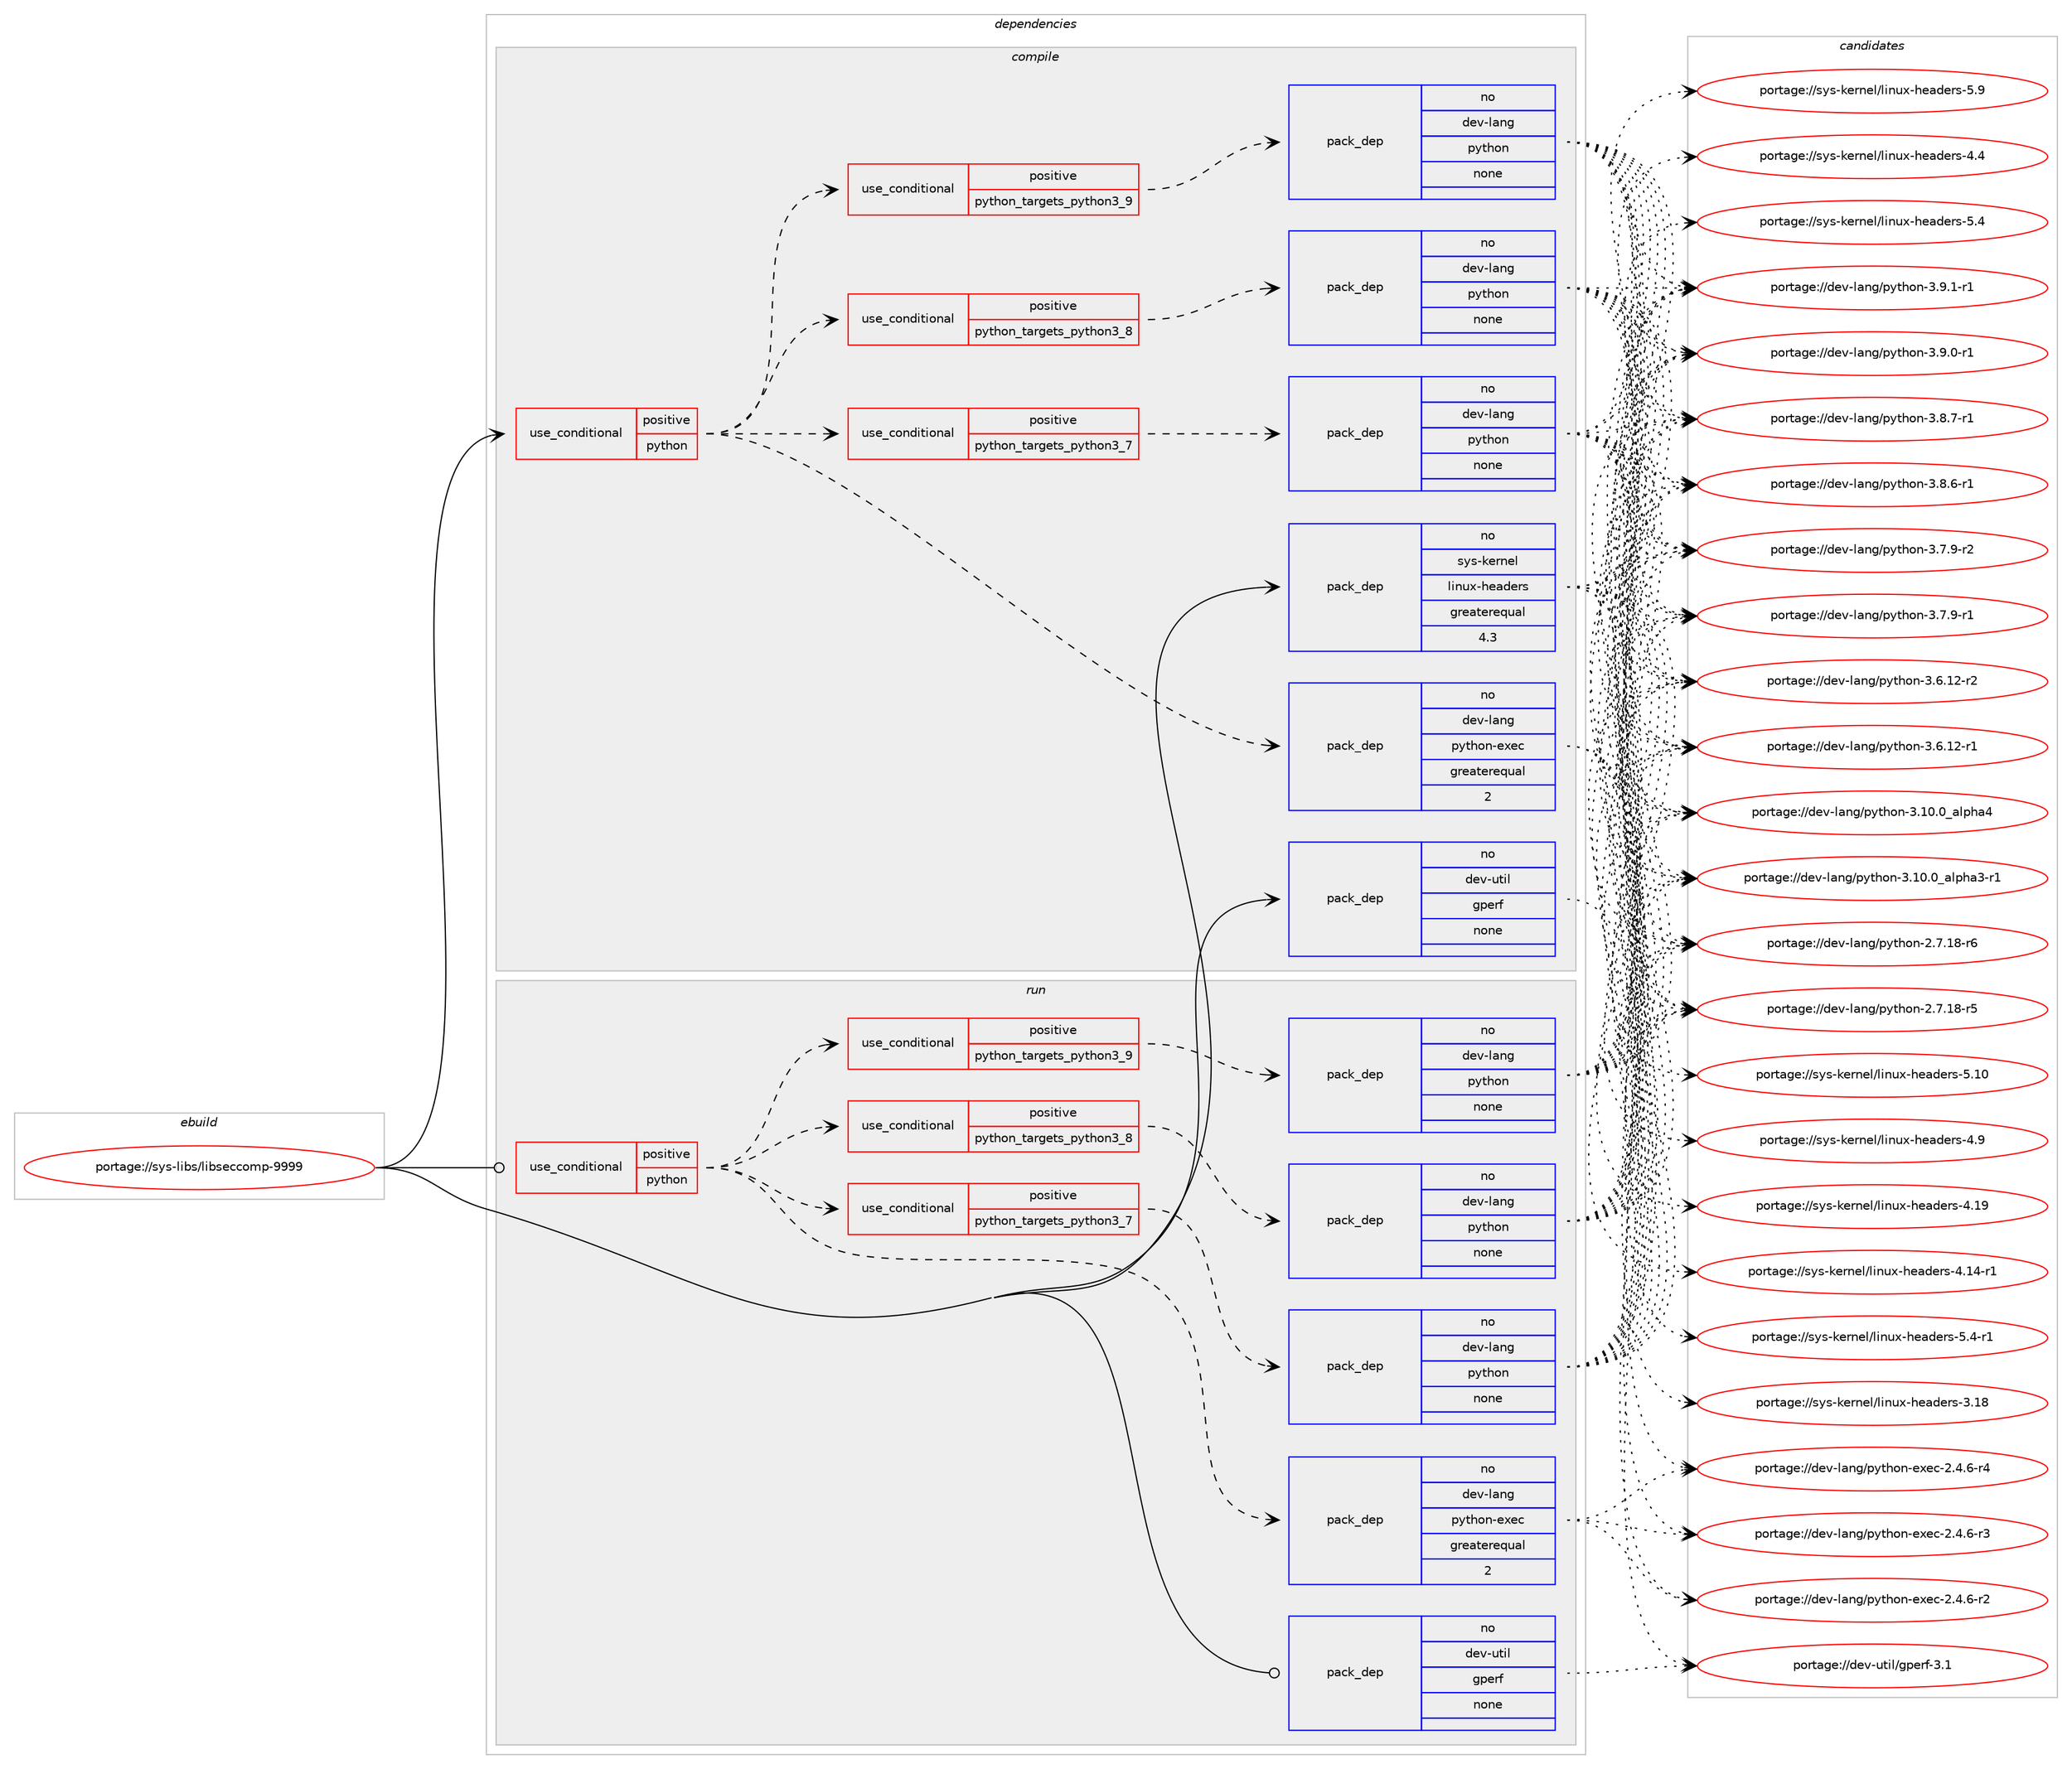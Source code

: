 digraph prolog {

# *************
# Graph options
# *************

newrank=true;
concentrate=true;
compound=true;
graph [rankdir=LR,fontname=Helvetica,fontsize=10,ranksep=1.5];#, ranksep=2.5, nodesep=0.2];
edge  [arrowhead=vee];
node  [fontname=Helvetica,fontsize=10];

# **********
# The ebuild
# **********

subgraph cluster_leftcol {
color=gray;
rank=same;
label=<<i>ebuild</i>>;
id [label="portage://sys-libs/libseccomp-9999", color=red, width=4, href="../sys-libs/libseccomp-9999.svg"];
}

# ****************
# The dependencies
# ****************

subgraph cluster_midcol {
color=gray;
label=<<i>dependencies</i>>;
subgraph cluster_compile {
fillcolor="#eeeeee";
style=filled;
label=<<i>compile</i>>;
subgraph cond1340 {
dependency5672 [label=<<TABLE BORDER="0" CELLBORDER="1" CELLSPACING="0" CELLPADDING="4"><TR><TD ROWSPAN="3" CELLPADDING="10">use_conditional</TD></TR><TR><TD>positive</TD></TR><TR><TD>python</TD></TR></TABLE>>, shape=none, color=red];
subgraph cond1341 {
dependency5673 [label=<<TABLE BORDER="0" CELLBORDER="1" CELLSPACING="0" CELLPADDING="4"><TR><TD ROWSPAN="3" CELLPADDING="10">use_conditional</TD></TR><TR><TD>positive</TD></TR><TR><TD>python_targets_python3_7</TD></TR></TABLE>>, shape=none, color=red];
subgraph pack4265 {
dependency5674 [label=<<TABLE BORDER="0" CELLBORDER="1" CELLSPACING="0" CELLPADDING="4" WIDTH="220"><TR><TD ROWSPAN="6" CELLPADDING="30">pack_dep</TD></TR><TR><TD WIDTH="110">no</TD></TR><TR><TD>dev-lang</TD></TR><TR><TD>python</TD></TR><TR><TD>none</TD></TR><TR><TD></TD></TR></TABLE>>, shape=none, color=blue];
}
dependency5673:e -> dependency5674:w [weight=20,style="dashed",arrowhead="vee"];
}
dependency5672:e -> dependency5673:w [weight=20,style="dashed",arrowhead="vee"];
subgraph cond1342 {
dependency5675 [label=<<TABLE BORDER="0" CELLBORDER="1" CELLSPACING="0" CELLPADDING="4"><TR><TD ROWSPAN="3" CELLPADDING="10">use_conditional</TD></TR><TR><TD>positive</TD></TR><TR><TD>python_targets_python3_8</TD></TR></TABLE>>, shape=none, color=red];
subgraph pack4266 {
dependency5676 [label=<<TABLE BORDER="0" CELLBORDER="1" CELLSPACING="0" CELLPADDING="4" WIDTH="220"><TR><TD ROWSPAN="6" CELLPADDING="30">pack_dep</TD></TR><TR><TD WIDTH="110">no</TD></TR><TR><TD>dev-lang</TD></TR><TR><TD>python</TD></TR><TR><TD>none</TD></TR><TR><TD></TD></TR></TABLE>>, shape=none, color=blue];
}
dependency5675:e -> dependency5676:w [weight=20,style="dashed",arrowhead="vee"];
}
dependency5672:e -> dependency5675:w [weight=20,style="dashed",arrowhead="vee"];
subgraph cond1343 {
dependency5677 [label=<<TABLE BORDER="0" CELLBORDER="1" CELLSPACING="0" CELLPADDING="4"><TR><TD ROWSPAN="3" CELLPADDING="10">use_conditional</TD></TR><TR><TD>positive</TD></TR><TR><TD>python_targets_python3_9</TD></TR></TABLE>>, shape=none, color=red];
subgraph pack4267 {
dependency5678 [label=<<TABLE BORDER="0" CELLBORDER="1" CELLSPACING="0" CELLPADDING="4" WIDTH="220"><TR><TD ROWSPAN="6" CELLPADDING="30">pack_dep</TD></TR><TR><TD WIDTH="110">no</TD></TR><TR><TD>dev-lang</TD></TR><TR><TD>python</TD></TR><TR><TD>none</TD></TR><TR><TD></TD></TR></TABLE>>, shape=none, color=blue];
}
dependency5677:e -> dependency5678:w [weight=20,style="dashed",arrowhead="vee"];
}
dependency5672:e -> dependency5677:w [weight=20,style="dashed",arrowhead="vee"];
subgraph pack4268 {
dependency5679 [label=<<TABLE BORDER="0" CELLBORDER="1" CELLSPACING="0" CELLPADDING="4" WIDTH="220"><TR><TD ROWSPAN="6" CELLPADDING="30">pack_dep</TD></TR><TR><TD WIDTH="110">no</TD></TR><TR><TD>dev-lang</TD></TR><TR><TD>python-exec</TD></TR><TR><TD>greaterequal</TD></TR><TR><TD>2</TD></TR></TABLE>>, shape=none, color=blue];
}
dependency5672:e -> dependency5679:w [weight=20,style="dashed",arrowhead="vee"];
}
id:e -> dependency5672:w [weight=20,style="solid",arrowhead="vee"];
subgraph pack4269 {
dependency5680 [label=<<TABLE BORDER="0" CELLBORDER="1" CELLSPACING="0" CELLPADDING="4" WIDTH="220"><TR><TD ROWSPAN="6" CELLPADDING="30">pack_dep</TD></TR><TR><TD WIDTH="110">no</TD></TR><TR><TD>dev-util</TD></TR><TR><TD>gperf</TD></TR><TR><TD>none</TD></TR><TR><TD></TD></TR></TABLE>>, shape=none, color=blue];
}
id:e -> dependency5680:w [weight=20,style="solid",arrowhead="vee"];
subgraph pack4270 {
dependency5681 [label=<<TABLE BORDER="0" CELLBORDER="1" CELLSPACING="0" CELLPADDING="4" WIDTH="220"><TR><TD ROWSPAN="6" CELLPADDING="30">pack_dep</TD></TR><TR><TD WIDTH="110">no</TD></TR><TR><TD>sys-kernel</TD></TR><TR><TD>linux-headers</TD></TR><TR><TD>greaterequal</TD></TR><TR><TD>4.3</TD></TR></TABLE>>, shape=none, color=blue];
}
id:e -> dependency5681:w [weight=20,style="solid",arrowhead="vee"];
}
subgraph cluster_compileandrun {
fillcolor="#eeeeee";
style=filled;
label=<<i>compile and run</i>>;
}
subgraph cluster_run {
fillcolor="#eeeeee";
style=filled;
label=<<i>run</i>>;
subgraph cond1344 {
dependency5682 [label=<<TABLE BORDER="0" CELLBORDER="1" CELLSPACING="0" CELLPADDING="4"><TR><TD ROWSPAN="3" CELLPADDING="10">use_conditional</TD></TR><TR><TD>positive</TD></TR><TR><TD>python</TD></TR></TABLE>>, shape=none, color=red];
subgraph cond1345 {
dependency5683 [label=<<TABLE BORDER="0" CELLBORDER="1" CELLSPACING="0" CELLPADDING="4"><TR><TD ROWSPAN="3" CELLPADDING="10">use_conditional</TD></TR><TR><TD>positive</TD></TR><TR><TD>python_targets_python3_7</TD></TR></TABLE>>, shape=none, color=red];
subgraph pack4271 {
dependency5684 [label=<<TABLE BORDER="0" CELLBORDER="1" CELLSPACING="0" CELLPADDING="4" WIDTH="220"><TR><TD ROWSPAN="6" CELLPADDING="30">pack_dep</TD></TR><TR><TD WIDTH="110">no</TD></TR><TR><TD>dev-lang</TD></TR><TR><TD>python</TD></TR><TR><TD>none</TD></TR><TR><TD></TD></TR></TABLE>>, shape=none, color=blue];
}
dependency5683:e -> dependency5684:w [weight=20,style="dashed",arrowhead="vee"];
}
dependency5682:e -> dependency5683:w [weight=20,style="dashed",arrowhead="vee"];
subgraph cond1346 {
dependency5685 [label=<<TABLE BORDER="0" CELLBORDER="1" CELLSPACING="0" CELLPADDING="4"><TR><TD ROWSPAN="3" CELLPADDING="10">use_conditional</TD></TR><TR><TD>positive</TD></TR><TR><TD>python_targets_python3_8</TD></TR></TABLE>>, shape=none, color=red];
subgraph pack4272 {
dependency5686 [label=<<TABLE BORDER="0" CELLBORDER="1" CELLSPACING="0" CELLPADDING="4" WIDTH="220"><TR><TD ROWSPAN="6" CELLPADDING="30">pack_dep</TD></TR><TR><TD WIDTH="110">no</TD></TR><TR><TD>dev-lang</TD></TR><TR><TD>python</TD></TR><TR><TD>none</TD></TR><TR><TD></TD></TR></TABLE>>, shape=none, color=blue];
}
dependency5685:e -> dependency5686:w [weight=20,style="dashed",arrowhead="vee"];
}
dependency5682:e -> dependency5685:w [weight=20,style="dashed",arrowhead="vee"];
subgraph cond1347 {
dependency5687 [label=<<TABLE BORDER="0" CELLBORDER="1" CELLSPACING="0" CELLPADDING="4"><TR><TD ROWSPAN="3" CELLPADDING="10">use_conditional</TD></TR><TR><TD>positive</TD></TR><TR><TD>python_targets_python3_9</TD></TR></TABLE>>, shape=none, color=red];
subgraph pack4273 {
dependency5688 [label=<<TABLE BORDER="0" CELLBORDER="1" CELLSPACING="0" CELLPADDING="4" WIDTH="220"><TR><TD ROWSPAN="6" CELLPADDING="30">pack_dep</TD></TR><TR><TD WIDTH="110">no</TD></TR><TR><TD>dev-lang</TD></TR><TR><TD>python</TD></TR><TR><TD>none</TD></TR><TR><TD></TD></TR></TABLE>>, shape=none, color=blue];
}
dependency5687:e -> dependency5688:w [weight=20,style="dashed",arrowhead="vee"];
}
dependency5682:e -> dependency5687:w [weight=20,style="dashed",arrowhead="vee"];
subgraph pack4274 {
dependency5689 [label=<<TABLE BORDER="0" CELLBORDER="1" CELLSPACING="0" CELLPADDING="4" WIDTH="220"><TR><TD ROWSPAN="6" CELLPADDING="30">pack_dep</TD></TR><TR><TD WIDTH="110">no</TD></TR><TR><TD>dev-lang</TD></TR><TR><TD>python-exec</TD></TR><TR><TD>greaterequal</TD></TR><TR><TD>2</TD></TR></TABLE>>, shape=none, color=blue];
}
dependency5682:e -> dependency5689:w [weight=20,style="dashed",arrowhead="vee"];
}
id:e -> dependency5682:w [weight=20,style="solid",arrowhead="odot"];
subgraph pack4275 {
dependency5690 [label=<<TABLE BORDER="0" CELLBORDER="1" CELLSPACING="0" CELLPADDING="4" WIDTH="220"><TR><TD ROWSPAN="6" CELLPADDING="30">pack_dep</TD></TR><TR><TD WIDTH="110">no</TD></TR><TR><TD>dev-util</TD></TR><TR><TD>gperf</TD></TR><TR><TD>none</TD></TR><TR><TD></TD></TR></TABLE>>, shape=none, color=blue];
}
id:e -> dependency5690:w [weight=20,style="solid",arrowhead="odot"];
}
}

# **************
# The candidates
# **************

subgraph cluster_choices {
rank=same;
color=gray;
label=<<i>candidates</i>>;

subgraph choice4265 {
color=black;
nodesep=1;
choice1001011184510897110103471121211161041111104551465746494511449 [label="portage://dev-lang/python-3.9.1-r1", color=red, width=4,href="../dev-lang/python-3.9.1-r1.svg"];
choice1001011184510897110103471121211161041111104551465746484511449 [label="portage://dev-lang/python-3.9.0-r1", color=red, width=4,href="../dev-lang/python-3.9.0-r1.svg"];
choice1001011184510897110103471121211161041111104551465646554511449 [label="portage://dev-lang/python-3.8.7-r1", color=red, width=4,href="../dev-lang/python-3.8.7-r1.svg"];
choice1001011184510897110103471121211161041111104551465646544511449 [label="portage://dev-lang/python-3.8.6-r1", color=red, width=4,href="../dev-lang/python-3.8.6-r1.svg"];
choice1001011184510897110103471121211161041111104551465546574511450 [label="portage://dev-lang/python-3.7.9-r2", color=red, width=4,href="../dev-lang/python-3.7.9-r2.svg"];
choice1001011184510897110103471121211161041111104551465546574511449 [label="portage://dev-lang/python-3.7.9-r1", color=red, width=4,href="../dev-lang/python-3.7.9-r1.svg"];
choice100101118451089711010347112121116104111110455146544649504511450 [label="portage://dev-lang/python-3.6.12-r2", color=red, width=4,href="../dev-lang/python-3.6.12-r2.svg"];
choice100101118451089711010347112121116104111110455146544649504511449 [label="portage://dev-lang/python-3.6.12-r1", color=red, width=4,href="../dev-lang/python-3.6.12-r1.svg"];
choice1001011184510897110103471121211161041111104551464948464895971081121049752 [label="portage://dev-lang/python-3.10.0_alpha4", color=red, width=4,href="../dev-lang/python-3.10.0_alpha4.svg"];
choice10010111845108971101034711212111610411111045514649484648959710811210497514511449 [label="portage://dev-lang/python-3.10.0_alpha3-r1", color=red, width=4,href="../dev-lang/python-3.10.0_alpha3-r1.svg"];
choice100101118451089711010347112121116104111110455046554649564511454 [label="portage://dev-lang/python-2.7.18-r6", color=red, width=4,href="../dev-lang/python-2.7.18-r6.svg"];
choice100101118451089711010347112121116104111110455046554649564511453 [label="portage://dev-lang/python-2.7.18-r5", color=red, width=4,href="../dev-lang/python-2.7.18-r5.svg"];
dependency5674:e -> choice1001011184510897110103471121211161041111104551465746494511449:w [style=dotted,weight="100"];
dependency5674:e -> choice1001011184510897110103471121211161041111104551465746484511449:w [style=dotted,weight="100"];
dependency5674:e -> choice1001011184510897110103471121211161041111104551465646554511449:w [style=dotted,weight="100"];
dependency5674:e -> choice1001011184510897110103471121211161041111104551465646544511449:w [style=dotted,weight="100"];
dependency5674:e -> choice1001011184510897110103471121211161041111104551465546574511450:w [style=dotted,weight="100"];
dependency5674:e -> choice1001011184510897110103471121211161041111104551465546574511449:w [style=dotted,weight="100"];
dependency5674:e -> choice100101118451089711010347112121116104111110455146544649504511450:w [style=dotted,weight="100"];
dependency5674:e -> choice100101118451089711010347112121116104111110455146544649504511449:w [style=dotted,weight="100"];
dependency5674:e -> choice1001011184510897110103471121211161041111104551464948464895971081121049752:w [style=dotted,weight="100"];
dependency5674:e -> choice10010111845108971101034711212111610411111045514649484648959710811210497514511449:w [style=dotted,weight="100"];
dependency5674:e -> choice100101118451089711010347112121116104111110455046554649564511454:w [style=dotted,weight="100"];
dependency5674:e -> choice100101118451089711010347112121116104111110455046554649564511453:w [style=dotted,weight="100"];
}
subgraph choice4266 {
color=black;
nodesep=1;
choice1001011184510897110103471121211161041111104551465746494511449 [label="portage://dev-lang/python-3.9.1-r1", color=red, width=4,href="../dev-lang/python-3.9.1-r1.svg"];
choice1001011184510897110103471121211161041111104551465746484511449 [label="portage://dev-lang/python-3.9.0-r1", color=red, width=4,href="../dev-lang/python-3.9.0-r1.svg"];
choice1001011184510897110103471121211161041111104551465646554511449 [label="portage://dev-lang/python-3.8.7-r1", color=red, width=4,href="../dev-lang/python-3.8.7-r1.svg"];
choice1001011184510897110103471121211161041111104551465646544511449 [label="portage://dev-lang/python-3.8.6-r1", color=red, width=4,href="../dev-lang/python-3.8.6-r1.svg"];
choice1001011184510897110103471121211161041111104551465546574511450 [label="portage://dev-lang/python-3.7.9-r2", color=red, width=4,href="../dev-lang/python-3.7.9-r2.svg"];
choice1001011184510897110103471121211161041111104551465546574511449 [label="portage://dev-lang/python-3.7.9-r1", color=red, width=4,href="../dev-lang/python-3.7.9-r1.svg"];
choice100101118451089711010347112121116104111110455146544649504511450 [label="portage://dev-lang/python-3.6.12-r2", color=red, width=4,href="../dev-lang/python-3.6.12-r2.svg"];
choice100101118451089711010347112121116104111110455146544649504511449 [label="portage://dev-lang/python-3.6.12-r1", color=red, width=4,href="../dev-lang/python-3.6.12-r1.svg"];
choice1001011184510897110103471121211161041111104551464948464895971081121049752 [label="portage://dev-lang/python-3.10.0_alpha4", color=red, width=4,href="../dev-lang/python-3.10.0_alpha4.svg"];
choice10010111845108971101034711212111610411111045514649484648959710811210497514511449 [label="portage://dev-lang/python-3.10.0_alpha3-r1", color=red, width=4,href="../dev-lang/python-3.10.0_alpha3-r1.svg"];
choice100101118451089711010347112121116104111110455046554649564511454 [label="portage://dev-lang/python-2.7.18-r6", color=red, width=4,href="../dev-lang/python-2.7.18-r6.svg"];
choice100101118451089711010347112121116104111110455046554649564511453 [label="portage://dev-lang/python-2.7.18-r5", color=red, width=4,href="../dev-lang/python-2.7.18-r5.svg"];
dependency5676:e -> choice1001011184510897110103471121211161041111104551465746494511449:w [style=dotted,weight="100"];
dependency5676:e -> choice1001011184510897110103471121211161041111104551465746484511449:w [style=dotted,weight="100"];
dependency5676:e -> choice1001011184510897110103471121211161041111104551465646554511449:w [style=dotted,weight="100"];
dependency5676:e -> choice1001011184510897110103471121211161041111104551465646544511449:w [style=dotted,weight="100"];
dependency5676:e -> choice1001011184510897110103471121211161041111104551465546574511450:w [style=dotted,weight="100"];
dependency5676:e -> choice1001011184510897110103471121211161041111104551465546574511449:w [style=dotted,weight="100"];
dependency5676:e -> choice100101118451089711010347112121116104111110455146544649504511450:w [style=dotted,weight="100"];
dependency5676:e -> choice100101118451089711010347112121116104111110455146544649504511449:w [style=dotted,weight="100"];
dependency5676:e -> choice1001011184510897110103471121211161041111104551464948464895971081121049752:w [style=dotted,weight="100"];
dependency5676:e -> choice10010111845108971101034711212111610411111045514649484648959710811210497514511449:w [style=dotted,weight="100"];
dependency5676:e -> choice100101118451089711010347112121116104111110455046554649564511454:w [style=dotted,weight="100"];
dependency5676:e -> choice100101118451089711010347112121116104111110455046554649564511453:w [style=dotted,weight="100"];
}
subgraph choice4267 {
color=black;
nodesep=1;
choice1001011184510897110103471121211161041111104551465746494511449 [label="portage://dev-lang/python-3.9.1-r1", color=red, width=4,href="../dev-lang/python-3.9.1-r1.svg"];
choice1001011184510897110103471121211161041111104551465746484511449 [label="portage://dev-lang/python-3.9.0-r1", color=red, width=4,href="../dev-lang/python-3.9.0-r1.svg"];
choice1001011184510897110103471121211161041111104551465646554511449 [label="portage://dev-lang/python-3.8.7-r1", color=red, width=4,href="../dev-lang/python-3.8.7-r1.svg"];
choice1001011184510897110103471121211161041111104551465646544511449 [label="portage://dev-lang/python-3.8.6-r1", color=red, width=4,href="../dev-lang/python-3.8.6-r1.svg"];
choice1001011184510897110103471121211161041111104551465546574511450 [label="portage://dev-lang/python-3.7.9-r2", color=red, width=4,href="../dev-lang/python-3.7.9-r2.svg"];
choice1001011184510897110103471121211161041111104551465546574511449 [label="portage://dev-lang/python-3.7.9-r1", color=red, width=4,href="../dev-lang/python-3.7.9-r1.svg"];
choice100101118451089711010347112121116104111110455146544649504511450 [label="portage://dev-lang/python-3.6.12-r2", color=red, width=4,href="../dev-lang/python-3.6.12-r2.svg"];
choice100101118451089711010347112121116104111110455146544649504511449 [label="portage://dev-lang/python-3.6.12-r1", color=red, width=4,href="../dev-lang/python-3.6.12-r1.svg"];
choice1001011184510897110103471121211161041111104551464948464895971081121049752 [label="portage://dev-lang/python-3.10.0_alpha4", color=red, width=4,href="../dev-lang/python-3.10.0_alpha4.svg"];
choice10010111845108971101034711212111610411111045514649484648959710811210497514511449 [label="portage://dev-lang/python-3.10.0_alpha3-r1", color=red, width=4,href="../dev-lang/python-3.10.0_alpha3-r1.svg"];
choice100101118451089711010347112121116104111110455046554649564511454 [label="portage://dev-lang/python-2.7.18-r6", color=red, width=4,href="../dev-lang/python-2.7.18-r6.svg"];
choice100101118451089711010347112121116104111110455046554649564511453 [label="portage://dev-lang/python-2.7.18-r5", color=red, width=4,href="../dev-lang/python-2.7.18-r5.svg"];
dependency5678:e -> choice1001011184510897110103471121211161041111104551465746494511449:w [style=dotted,weight="100"];
dependency5678:e -> choice1001011184510897110103471121211161041111104551465746484511449:w [style=dotted,weight="100"];
dependency5678:e -> choice1001011184510897110103471121211161041111104551465646554511449:w [style=dotted,weight="100"];
dependency5678:e -> choice1001011184510897110103471121211161041111104551465646544511449:w [style=dotted,weight="100"];
dependency5678:e -> choice1001011184510897110103471121211161041111104551465546574511450:w [style=dotted,weight="100"];
dependency5678:e -> choice1001011184510897110103471121211161041111104551465546574511449:w [style=dotted,weight="100"];
dependency5678:e -> choice100101118451089711010347112121116104111110455146544649504511450:w [style=dotted,weight="100"];
dependency5678:e -> choice100101118451089711010347112121116104111110455146544649504511449:w [style=dotted,weight="100"];
dependency5678:e -> choice1001011184510897110103471121211161041111104551464948464895971081121049752:w [style=dotted,weight="100"];
dependency5678:e -> choice10010111845108971101034711212111610411111045514649484648959710811210497514511449:w [style=dotted,weight="100"];
dependency5678:e -> choice100101118451089711010347112121116104111110455046554649564511454:w [style=dotted,weight="100"];
dependency5678:e -> choice100101118451089711010347112121116104111110455046554649564511453:w [style=dotted,weight="100"];
}
subgraph choice4268 {
color=black;
nodesep=1;
choice10010111845108971101034711212111610411111045101120101994550465246544511452 [label="portage://dev-lang/python-exec-2.4.6-r4", color=red, width=4,href="../dev-lang/python-exec-2.4.6-r4.svg"];
choice10010111845108971101034711212111610411111045101120101994550465246544511451 [label="portage://dev-lang/python-exec-2.4.6-r3", color=red, width=4,href="../dev-lang/python-exec-2.4.6-r3.svg"];
choice10010111845108971101034711212111610411111045101120101994550465246544511450 [label="portage://dev-lang/python-exec-2.4.6-r2", color=red, width=4,href="../dev-lang/python-exec-2.4.6-r2.svg"];
dependency5679:e -> choice10010111845108971101034711212111610411111045101120101994550465246544511452:w [style=dotted,weight="100"];
dependency5679:e -> choice10010111845108971101034711212111610411111045101120101994550465246544511451:w [style=dotted,weight="100"];
dependency5679:e -> choice10010111845108971101034711212111610411111045101120101994550465246544511450:w [style=dotted,weight="100"];
}
subgraph choice4269 {
color=black;
nodesep=1;
choice100101118451171161051084710311210111410245514649 [label="portage://dev-util/gperf-3.1", color=red, width=4,href="../dev-util/gperf-3.1.svg"];
dependency5680:e -> choice100101118451171161051084710311210111410245514649:w [style=dotted,weight="100"];
}
subgraph choice4270 {
color=black;
nodesep=1;
choice1151211154510710111411010110847108105110117120451041019710010111411545534657 [label="portage://sys-kernel/linux-headers-5.9", color=red, width=4,href="../sys-kernel/linux-headers-5.9.svg"];
choice11512111545107101114110101108471081051101171204510410197100101114115455346524511449 [label="portage://sys-kernel/linux-headers-5.4-r1", color=red, width=4,href="../sys-kernel/linux-headers-5.4-r1.svg"];
choice1151211154510710111411010110847108105110117120451041019710010111411545534652 [label="portage://sys-kernel/linux-headers-5.4", color=red, width=4,href="../sys-kernel/linux-headers-5.4.svg"];
choice115121115451071011141101011084710810511011712045104101971001011141154553464948 [label="portage://sys-kernel/linux-headers-5.10", color=red, width=4,href="../sys-kernel/linux-headers-5.10.svg"];
choice1151211154510710111411010110847108105110117120451041019710010111411545524657 [label="portage://sys-kernel/linux-headers-4.9", color=red, width=4,href="../sys-kernel/linux-headers-4.9.svg"];
choice1151211154510710111411010110847108105110117120451041019710010111411545524652 [label="portage://sys-kernel/linux-headers-4.4", color=red, width=4,href="../sys-kernel/linux-headers-4.4.svg"];
choice115121115451071011141101011084710810511011712045104101971001011141154552464957 [label="portage://sys-kernel/linux-headers-4.19", color=red, width=4,href="../sys-kernel/linux-headers-4.19.svg"];
choice1151211154510710111411010110847108105110117120451041019710010111411545524649524511449 [label="portage://sys-kernel/linux-headers-4.14-r1", color=red, width=4,href="../sys-kernel/linux-headers-4.14-r1.svg"];
choice115121115451071011141101011084710810511011712045104101971001011141154551464956 [label="portage://sys-kernel/linux-headers-3.18", color=red, width=4,href="../sys-kernel/linux-headers-3.18.svg"];
dependency5681:e -> choice1151211154510710111411010110847108105110117120451041019710010111411545534657:w [style=dotted,weight="100"];
dependency5681:e -> choice11512111545107101114110101108471081051101171204510410197100101114115455346524511449:w [style=dotted,weight="100"];
dependency5681:e -> choice1151211154510710111411010110847108105110117120451041019710010111411545534652:w [style=dotted,weight="100"];
dependency5681:e -> choice115121115451071011141101011084710810511011712045104101971001011141154553464948:w [style=dotted,weight="100"];
dependency5681:e -> choice1151211154510710111411010110847108105110117120451041019710010111411545524657:w [style=dotted,weight="100"];
dependency5681:e -> choice1151211154510710111411010110847108105110117120451041019710010111411545524652:w [style=dotted,weight="100"];
dependency5681:e -> choice115121115451071011141101011084710810511011712045104101971001011141154552464957:w [style=dotted,weight="100"];
dependency5681:e -> choice1151211154510710111411010110847108105110117120451041019710010111411545524649524511449:w [style=dotted,weight="100"];
dependency5681:e -> choice115121115451071011141101011084710810511011712045104101971001011141154551464956:w [style=dotted,weight="100"];
}
subgraph choice4271 {
color=black;
nodesep=1;
choice1001011184510897110103471121211161041111104551465746494511449 [label="portage://dev-lang/python-3.9.1-r1", color=red, width=4,href="../dev-lang/python-3.9.1-r1.svg"];
choice1001011184510897110103471121211161041111104551465746484511449 [label="portage://dev-lang/python-3.9.0-r1", color=red, width=4,href="../dev-lang/python-3.9.0-r1.svg"];
choice1001011184510897110103471121211161041111104551465646554511449 [label="portage://dev-lang/python-3.8.7-r1", color=red, width=4,href="../dev-lang/python-3.8.7-r1.svg"];
choice1001011184510897110103471121211161041111104551465646544511449 [label="portage://dev-lang/python-3.8.6-r1", color=red, width=4,href="../dev-lang/python-3.8.6-r1.svg"];
choice1001011184510897110103471121211161041111104551465546574511450 [label="portage://dev-lang/python-3.7.9-r2", color=red, width=4,href="../dev-lang/python-3.7.9-r2.svg"];
choice1001011184510897110103471121211161041111104551465546574511449 [label="portage://dev-lang/python-3.7.9-r1", color=red, width=4,href="../dev-lang/python-3.7.9-r1.svg"];
choice100101118451089711010347112121116104111110455146544649504511450 [label="portage://dev-lang/python-3.6.12-r2", color=red, width=4,href="../dev-lang/python-3.6.12-r2.svg"];
choice100101118451089711010347112121116104111110455146544649504511449 [label="portage://dev-lang/python-3.6.12-r1", color=red, width=4,href="../dev-lang/python-3.6.12-r1.svg"];
choice1001011184510897110103471121211161041111104551464948464895971081121049752 [label="portage://dev-lang/python-3.10.0_alpha4", color=red, width=4,href="../dev-lang/python-3.10.0_alpha4.svg"];
choice10010111845108971101034711212111610411111045514649484648959710811210497514511449 [label="portage://dev-lang/python-3.10.0_alpha3-r1", color=red, width=4,href="../dev-lang/python-3.10.0_alpha3-r1.svg"];
choice100101118451089711010347112121116104111110455046554649564511454 [label="portage://dev-lang/python-2.7.18-r6", color=red, width=4,href="../dev-lang/python-2.7.18-r6.svg"];
choice100101118451089711010347112121116104111110455046554649564511453 [label="portage://dev-lang/python-2.7.18-r5", color=red, width=4,href="../dev-lang/python-2.7.18-r5.svg"];
dependency5684:e -> choice1001011184510897110103471121211161041111104551465746494511449:w [style=dotted,weight="100"];
dependency5684:e -> choice1001011184510897110103471121211161041111104551465746484511449:w [style=dotted,weight="100"];
dependency5684:e -> choice1001011184510897110103471121211161041111104551465646554511449:w [style=dotted,weight="100"];
dependency5684:e -> choice1001011184510897110103471121211161041111104551465646544511449:w [style=dotted,weight="100"];
dependency5684:e -> choice1001011184510897110103471121211161041111104551465546574511450:w [style=dotted,weight="100"];
dependency5684:e -> choice1001011184510897110103471121211161041111104551465546574511449:w [style=dotted,weight="100"];
dependency5684:e -> choice100101118451089711010347112121116104111110455146544649504511450:w [style=dotted,weight="100"];
dependency5684:e -> choice100101118451089711010347112121116104111110455146544649504511449:w [style=dotted,weight="100"];
dependency5684:e -> choice1001011184510897110103471121211161041111104551464948464895971081121049752:w [style=dotted,weight="100"];
dependency5684:e -> choice10010111845108971101034711212111610411111045514649484648959710811210497514511449:w [style=dotted,weight="100"];
dependency5684:e -> choice100101118451089711010347112121116104111110455046554649564511454:w [style=dotted,weight="100"];
dependency5684:e -> choice100101118451089711010347112121116104111110455046554649564511453:w [style=dotted,weight="100"];
}
subgraph choice4272 {
color=black;
nodesep=1;
choice1001011184510897110103471121211161041111104551465746494511449 [label="portage://dev-lang/python-3.9.1-r1", color=red, width=4,href="../dev-lang/python-3.9.1-r1.svg"];
choice1001011184510897110103471121211161041111104551465746484511449 [label="portage://dev-lang/python-3.9.0-r1", color=red, width=4,href="../dev-lang/python-3.9.0-r1.svg"];
choice1001011184510897110103471121211161041111104551465646554511449 [label="portage://dev-lang/python-3.8.7-r1", color=red, width=4,href="../dev-lang/python-3.8.7-r1.svg"];
choice1001011184510897110103471121211161041111104551465646544511449 [label="portage://dev-lang/python-3.8.6-r1", color=red, width=4,href="../dev-lang/python-3.8.6-r1.svg"];
choice1001011184510897110103471121211161041111104551465546574511450 [label="portage://dev-lang/python-3.7.9-r2", color=red, width=4,href="../dev-lang/python-3.7.9-r2.svg"];
choice1001011184510897110103471121211161041111104551465546574511449 [label="portage://dev-lang/python-3.7.9-r1", color=red, width=4,href="../dev-lang/python-3.7.9-r1.svg"];
choice100101118451089711010347112121116104111110455146544649504511450 [label="portage://dev-lang/python-3.6.12-r2", color=red, width=4,href="../dev-lang/python-3.6.12-r2.svg"];
choice100101118451089711010347112121116104111110455146544649504511449 [label="portage://dev-lang/python-3.6.12-r1", color=red, width=4,href="../dev-lang/python-3.6.12-r1.svg"];
choice1001011184510897110103471121211161041111104551464948464895971081121049752 [label="portage://dev-lang/python-3.10.0_alpha4", color=red, width=4,href="../dev-lang/python-3.10.0_alpha4.svg"];
choice10010111845108971101034711212111610411111045514649484648959710811210497514511449 [label="portage://dev-lang/python-3.10.0_alpha3-r1", color=red, width=4,href="../dev-lang/python-3.10.0_alpha3-r1.svg"];
choice100101118451089711010347112121116104111110455046554649564511454 [label="portage://dev-lang/python-2.7.18-r6", color=red, width=4,href="../dev-lang/python-2.7.18-r6.svg"];
choice100101118451089711010347112121116104111110455046554649564511453 [label="portage://dev-lang/python-2.7.18-r5", color=red, width=4,href="../dev-lang/python-2.7.18-r5.svg"];
dependency5686:e -> choice1001011184510897110103471121211161041111104551465746494511449:w [style=dotted,weight="100"];
dependency5686:e -> choice1001011184510897110103471121211161041111104551465746484511449:w [style=dotted,weight="100"];
dependency5686:e -> choice1001011184510897110103471121211161041111104551465646554511449:w [style=dotted,weight="100"];
dependency5686:e -> choice1001011184510897110103471121211161041111104551465646544511449:w [style=dotted,weight="100"];
dependency5686:e -> choice1001011184510897110103471121211161041111104551465546574511450:w [style=dotted,weight="100"];
dependency5686:e -> choice1001011184510897110103471121211161041111104551465546574511449:w [style=dotted,weight="100"];
dependency5686:e -> choice100101118451089711010347112121116104111110455146544649504511450:w [style=dotted,weight="100"];
dependency5686:e -> choice100101118451089711010347112121116104111110455146544649504511449:w [style=dotted,weight="100"];
dependency5686:e -> choice1001011184510897110103471121211161041111104551464948464895971081121049752:w [style=dotted,weight="100"];
dependency5686:e -> choice10010111845108971101034711212111610411111045514649484648959710811210497514511449:w [style=dotted,weight="100"];
dependency5686:e -> choice100101118451089711010347112121116104111110455046554649564511454:w [style=dotted,weight="100"];
dependency5686:e -> choice100101118451089711010347112121116104111110455046554649564511453:w [style=dotted,weight="100"];
}
subgraph choice4273 {
color=black;
nodesep=1;
choice1001011184510897110103471121211161041111104551465746494511449 [label="portage://dev-lang/python-3.9.1-r1", color=red, width=4,href="../dev-lang/python-3.9.1-r1.svg"];
choice1001011184510897110103471121211161041111104551465746484511449 [label="portage://dev-lang/python-3.9.0-r1", color=red, width=4,href="../dev-lang/python-3.9.0-r1.svg"];
choice1001011184510897110103471121211161041111104551465646554511449 [label="portage://dev-lang/python-3.8.7-r1", color=red, width=4,href="../dev-lang/python-3.8.7-r1.svg"];
choice1001011184510897110103471121211161041111104551465646544511449 [label="portage://dev-lang/python-3.8.6-r1", color=red, width=4,href="../dev-lang/python-3.8.6-r1.svg"];
choice1001011184510897110103471121211161041111104551465546574511450 [label="portage://dev-lang/python-3.7.9-r2", color=red, width=4,href="../dev-lang/python-3.7.9-r2.svg"];
choice1001011184510897110103471121211161041111104551465546574511449 [label="portage://dev-lang/python-3.7.9-r1", color=red, width=4,href="../dev-lang/python-3.7.9-r1.svg"];
choice100101118451089711010347112121116104111110455146544649504511450 [label="portage://dev-lang/python-3.6.12-r2", color=red, width=4,href="../dev-lang/python-3.6.12-r2.svg"];
choice100101118451089711010347112121116104111110455146544649504511449 [label="portage://dev-lang/python-3.6.12-r1", color=red, width=4,href="../dev-lang/python-3.6.12-r1.svg"];
choice1001011184510897110103471121211161041111104551464948464895971081121049752 [label="portage://dev-lang/python-3.10.0_alpha4", color=red, width=4,href="../dev-lang/python-3.10.0_alpha4.svg"];
choice10010111845108971101034711212111610411111045514649484648959710811210497514511449 [label="portage://dev-lang/python-3.10.0_alpha3-r1", color=red, width=4,href="../dev-lang/python-3.10.0_alpha3-r1.svg"];
choice100101118451089711010347112121116104111110455046554649564511454 [label="portage://dev-lang/python-2.7.18-r6", color=red, width=4,href="../dev-lang/python-2.7.18-r6.svg"];
choice100101118451089711010347112121116104111110455046554649564511453 [label="portage://dev-lang/python-2.7.18-r5", color=red, width=4,href="../dev-lang/python-2.7.18-r5.svg"];
dependency5688:e -> choice1001011184510897110103471121211161041111104551465746494511449:w [style=dotted,weight="100"];
dependency5688:e -> choice1001011184510897110103471121211161041111104551465746484511449:w [style=dotted,weight="100"];
dependency5688:e -> choice1001011184510897110103471121211161041111104551465646554511449:w [style=dotted,weight="100"];
dependency5688:e -> choice1001011184510897110103471121211161041111104551465646544511449:w [style=dotted,weight="100"];
dependency5688:e -> choice1001011184510897110103471121211161041111104551465546574511450:w [style=dotted,weight="100"];
dependency5688:e -> choice1001011184510897110103471121211161041111104551465546574511449:w [style=dotted,weight="100"];
dependency5688:e -> choice100101118451089711010347112121116104111110455146544649504511450:w [style=dotted,weight="100"];
dependency5688:e -> choice100101118451089711010347112121116104111110455146544649504511449:w [style=dotted,weight="100"];
dependency5688:e -> choice1001011184510897110103471121211161041111104551464948464895971081121049752:w [style=dotted,weight="100"];
dependency5688:e -> choice10010111845108971101034711212111610411111045514649484648959710811210497514511449:w [style=dotted,weight="100"];
dependency5688:e -> choice100101118451089711010347112121116104111110455046554649564511454:w [style=dotted,weight="100"];
dependency5688:e -> choice100101118451089711010347112121116104111110455046554649564511453:w [style=dotted,weight="100"];
}
subgraph choice4274 {
color=black;
nodesep=1;
choice10010111845108971101034711212111610411111045101120101994550465246544511452 [label="portage://dev-lang/python-exec-2.4.6-r4", color=red, width=4,href="../dev-lang/python-exec-2.4.6-r4.svg"];
choice10010111845108971101034711212111610411111045101120101994550465246544511451 [label="portage://dev-lang/python-exec-2.4.6-r3", color=red, width=4,href="../dev-lang/python-exec-2.4.6-r3.svg"];
choice10010111845108971101034711212111610411111045101120101994550465246544511450 [label="portage://dev-lang/python-exec-2.4.6-r2", color=red, width=4,href="../dev-lang/python-exec-2.4.6-r2.svg"];
dependency5689:e -> choice10010111845108971101034711212111610411111045101120101994550465246544511452:w [style=dotted,weight="100"];
dependency5689:e -> choice10010111845108971101034711212111610411111045101120101994550465246544511451:w [style=dotted,weight="100"];
dependency5689:e -> choice10010111845108971101034711212111610411111045101120101994550465246544511450:w [style=dotted,weight="100"];
}
subgraph choice4275 {
color=black;
nodesep=1;
choice100101118451171161051084710311210111410245514649 [label="portage://dev-util/gperf-3.1", color=red, width=4,href="../dev-util/gperf-3.1.svg"];
dependency5690:e -> choice100101118451171161051084710311210111410245514649:w [style=dotted,weight="100"];
}
}

}
